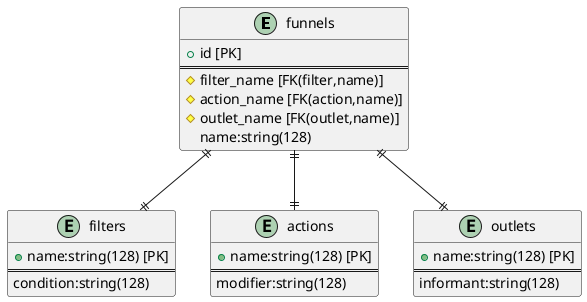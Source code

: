 @startuml
entity "funnels" {
    + id [PK]
    ==
    # filter_name [FK(filter,name)]
    # action_name [FK(action,name)]
    # outlet_name [FK(outlet,name)]
    name:string(128)
}

entity "filters" {
    + name:string(128) [PK]
    ==
    condition:string(128)
}
entity "actions" {
    + name:string(128) [PK]
    ==
    modifier:string(128)
}
entity "outlets" {
    + name:string(128) [PK]
    ==
    informant:string(128)
}

"funnels"||--||"filters"
"funnels"||--||"actions"
"funnels"||--||"outlets"

@enduml

